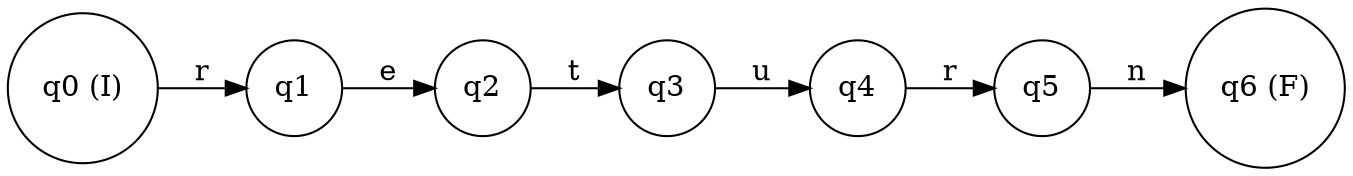 digraph finite_state_machine {
rankdir=LR;
node [shape = circle];
q0 [label="q0 (I)"];
q1 [label="q1"];
q2 [label="q2"];
q3 [label="q3"];
q4 [label="q4"];
q5 [label="q5"];
q6 [label="q6 (F)"];
q0 -> q1 [label="r"];
q1 -> q2 [label="e"];
q2 -> q3 [label="t"];
q3 -> q4 [label="u"];
q4 -> q5 [label="r"];
q5 -> q6 [label="n"];
}